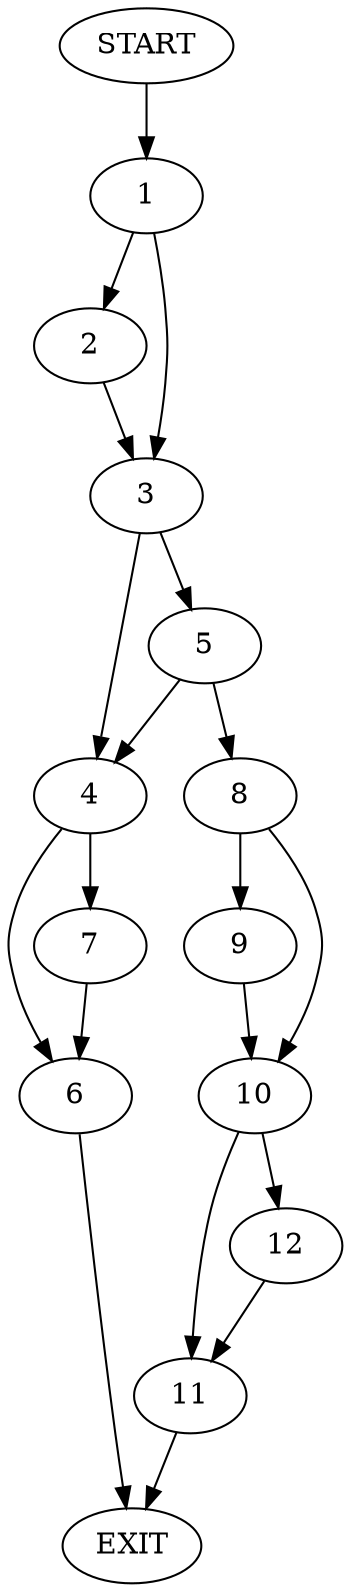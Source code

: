 digraph {
0 [label="START"]
13 [label="EXIT"]
0 -> 1
1 -> 2
1 -> 3
3 -> 4
3 -> 5
2 -> 3
4 -> 6
4 -> 7
5 -> 8
5 -> 4
8 -> 9
8 -> 10
6 -> 13
7 -> 6
10 -> 11
10 -> 12
9 -> 10
11 -> 13
12 -> 11
}
